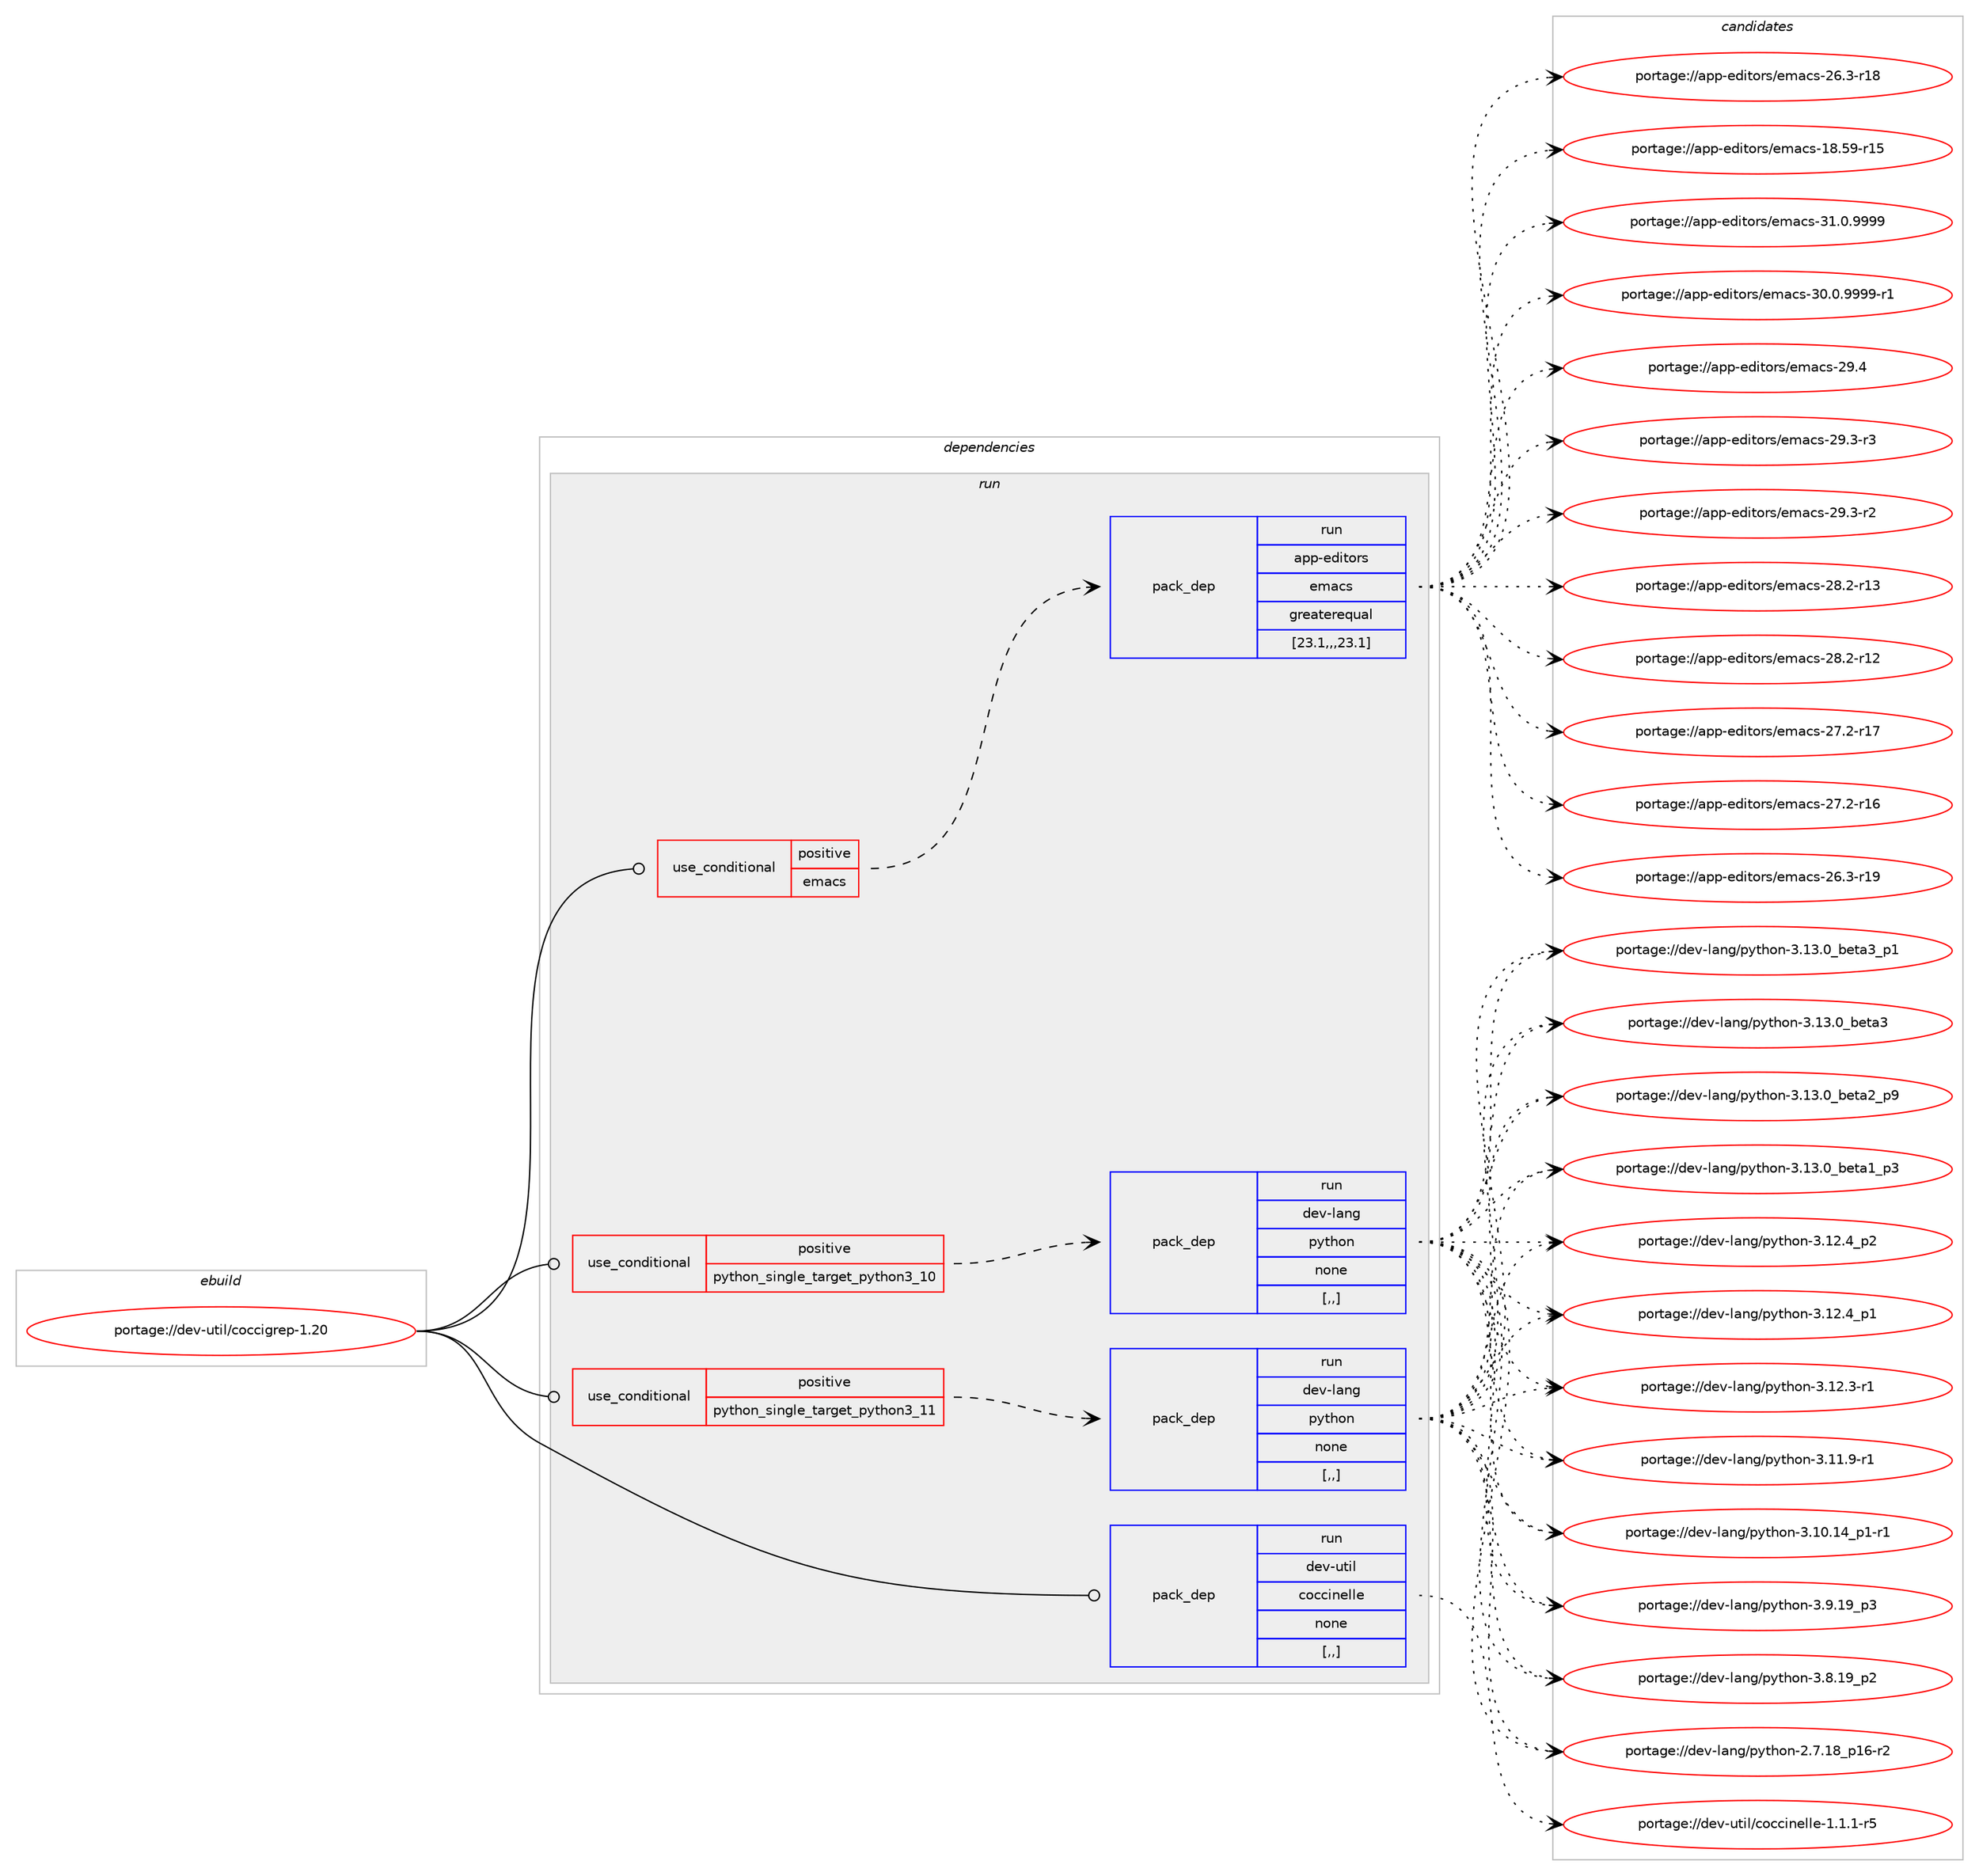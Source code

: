 digraph prolog {

# *************
# Graph options
# *************

newrank=true;
concentrate=true;
compound=true;
graph [rankdir=LR,fontname=Helvetica,fontsize=10,ranksep=1.5];#, ranksep=2.5, nodesep=0.2];
edge  [arrowhead=vee];
node  [fontname=Helvetica,fontsize=10];

# **********
# The ebuild
# **********

subgraph cluster_leftcol {
color=gray;
label=<<i>ebuild</i>>;
id [label="portage://dev-util/coccigrep-1.20", color=red, width=4, href="../dev-util/coccigrep-1.20.svg"];
}

# ****************
# The dependencies
# ****************

subgraph cluster_midcol {
color=gray;
label=<<i>dependencies</i>>;
subgraph cluster_compile {
fillcolor="#eeeeee";
style=filled;
label=<<i>compile</i>>;
}
subgraph cluster_compileandrun {
fillcolor="#eeeeee";
style=filled;
label=<<i>compile and run</i>>;
}
subgraph cluster_run {
fillcolor="#eeeeee";
style=filled;
label=<<i>run</i>>;
subgraph cond59298 {
dependency211191 [label=<<TABLE BORDER="0" CELLBORDER="1" CELLSPACING="0" CELLPADDING="4"><TR><TD ROWSPAN="3" CELLPADDING="10">use_conditional</TD></TR><TR><TD>positive</TD></TR><TR><TD>emacs</TD></TR></TABLE>>, shape=none, color=red];
subgraph pack150475 {
dependency211192 [label=<<TABLE BORDER="0" CELLBORDER="1" CELLSPACING="0" CELLPADDING="4" WIDTH="220"><TR><TD ROWSPAN="6" CELLPADDING="30">pack_dep</TD></TR><TR><TD WIDTH="110">run</TD></TR><TR><TD>app-editors</TD></TR><TR><TD>emacs</TD></TR><TR><TD>greaterequal</TD></TR><TR><TD>[23.1,,,23.1]</TD></TR></TABLE>>, shape=none, color=blue];
}
dependency211191:e -> dependency211192:w [weight=20,style="dashed",arrowhead="vee"];
}
id:e -> dependency211191:w [weight=20,style="solid",arrowhead="odot"];
subgraph cond59299 {
dependency211193 [label=<<TABLE BORDER="0" CELLBORDER="1" CELLSPACING="0" CELLPADDING="4"><TR><TD ROWSPAN="3" CELLPADDING="10">use_conditional</TD></TR><TR><TD>positive</TD></TR><TR><TD>python_single_target_python3_10</TD></TR></TABLE>>, shape=none, color=red];
subgraph pack150476 {
dependency211194 [label=<<TABLE BORDER="0" CELLBORDER="1" CELLSPACING="0" CELLPADDING="4" WIDTH="220"><TR><TD ROWSPAN="6" CELLPADDING="30">pack_dep</TD></TR><TR><TD WIDTH="110">run</TD></TR><TR><TD>dev-lang</TD></TR><TR><TD>python</TD></TR><TR><TD>none</TD></TR><TR><TD>[,,]</TD></TR></TABLE>>, shape=none, color=blue];
}
dependency211193:e -> dependency211194:w [weight=20,style="dashed",arrowhead="vee"];
}
id:e -> dependency211193:w [weight=20,style="solid",arrowhead="odot"];
subgraph cond59300 {
dependency211195 [label=<<TABLE BORDER="0" CELLBORDER="1" CELLSPACING="0" CELLPADDING="4"><TR><TD ROWSPAN="3" CELLPADDING="10">use_conditional</TD></TR><TR><TD>positive</TD></TR><TR><TD>python_single_target_python3_11</TD></TR></TABLE>>, shape=none, color=red];
subgraph pack150477 {
dependency211196 [label=<<TABLE BORDER="0" CELLBORDER="1" CELLSPACING="0" CELLPADDING="4" WIDTH="220"><TR><TD ROWSPAN="6" CELLPADDING="30">pack_dep</TD></TR><TR><TD WIDTH="110">run</TD></TR><TR><TD>dev-lang</TD></TR><TR><TD>python</TD></TR><TR><TD>none</TD></TR><TR><TD>[,,]</TD></TR></TABLE>>, shape=none, color=blue];
}
dependency211195:e -> dependency211196:w [weight=20,style="dashed",arrowhead="vee"];
}
id:e -> dependency211195:w [weight=20,style="solid",arrowhead="odot"];
subgraph pack150478 {
dependency211197 [label=<<TABLE BORDER="0" CELLBORDER="1" CELLSPACING="0" CELLPADDING="4" WIDTH="220"><TR><TD ROWSPAN="6" CELLPADDING="30">pack_dep</TD></TR><TR><TD WIDTH="110">run</TD></TR><TR><TD>dev-util</TD></TR><TR><TD>coccinelle</TD></TR><TR><TD>none</TD></TR><TR><TD>[,,]</TD></TR></TABLE>>, shape=none, color=blue];
}
id:e -> dependency211197:w [weight=20,style="solid",arrowhead="odot"];
}
}

# **************
# The candidates
# **************

subgraph cluster_choices {
rank=same;
color=gray;
label=<<i>candidates</i>>;

subgraph choice150475 {
color=black;
nodesep=1;
choice971121124510110010511611111411547101109979911545514946484657575757 [label="portage://app-editors/emacs-31.0.9999", color=red, width=4,href="../app-editors/emacs-31.0.9999.svg"];
choice9711211245101100105116111114115471011099799115455148464846575757574511449 [label="portage://app-editors/emacs-30.0.9999-r1", color=red, width=4,href="../app-editors/emacs-30.0.9999-r1.svg"];
choice97112112451011001051161111141154710110997991154550574652 [label="portage://app-editors/emacs-29.4", color=red, width=4,href="../app-editors/emacs-29.4.svg"];
choice971121124510110010511611111411547101109979911545505746514511451 [label="portage://app-editors/emacs-29.3-r3", color=red, width=4,href="../app-editors/emacs-29.3-r3.svg"];
choice971121124510110010511611111411547101109979911545505746514511450 [label="portage://app-editors/emacs-29.3-r2", color=red, width=4,href="../app-editors/emacs-29.3-r2.svg"];
choice97112112451011001051161111141154710110997991154550564650451144951 [label="portage://app-editors/emacs-28.2-r13", color=red, width=4,href="../app-editors/emacs-28.2-r13.svg"];
choice97112112451011001051161111141154710110997991154550564650451144950 [label="portage://app-editors/emacs-28.2-r12", color=red, width=4,href="../app-editors/emacs-28.2-r12.svg"];
choice97112112451011001051161111141154710110997991154550554650451144955 [label="portage://app-editors/emacs-27.2-r17", color=red, width=4,href="../app-editors/emacs-27.2-r17.svg"];
choice97112112451011001051161111141154710110997991154550554650451144954 [label="portage://app-editors/emacs-27.2-r16", color=red, width=4,href="../app-editors/emacs-27.2-r16.svg"];
choice97112112451011001051161111141154710110997991154550544651451144957 [label="portage://app-editors/emacs-26.3-r19", color=red, width=4,href="../app-editors/emacs-26.3-r19.svg"];
choice97112112451011001051161111141154710110997991154550544651451144956 [label="portage://app-editors/emacs-26.3-r18", color=red, width=4,href="../app-editors/emacs-26.3-r18.svg"];
choice9711211245101100105116111114115471011099799115454956465357451144953 [label="portage://app-editors/emacs-18.59-r15", color=red, width=4,href="../app-editors/emacs-18.59-r15.svg"];
dependency211192:e -> choice971121124510110010511611111411547101109979911545514946484657575757:w [style=dotted,weight="100"];
dependency211192:e -> choice9711211245101100105116111114115471011099799115455148464846575757574511449:w [style=dotted,weight="100"];
dependency211192:e -> choice97112112451011001051161111141154710110997991154550574652:w [style=dotted,weight="100"];
dependency211192:e -> choice971121124510110010511611111411547101109979911545505746514511451:w [style=dotted,weight="100"];
dependency211192:e -> choice971121124510110010511611111411547101109979911545505746514511450:w [style=dotted,weight="100"];
dependency211192:e -> choice97112112451011001051161111141154710110997991154550564650451144951:w [style=dotted,weight="100"];
dependency211192:e -> choice97112112451011001051161111141154710110997991154550564650451144950:w [style=dotted,weight="100"];
dependency211192:e -> choice97112112451011001051161111141154710110997991154550554650451144955:w [style=dotted,weight="100"];
dependency211192:e -> choice97112112451011001051161111141154710110997991154550554650451144954:w [style=dotted,weight="100"];
dependency211192:e -> choice97112112451011001051161111141154710110997991154550544651451144957:w [style=dotted,weight="100"];
dependency211192:e -> choice97112112451011001051161111141154710110997991154550544651451144956:w [style=dotted,weight="100"];
dependency211192:e -> choice9711211245101100105116111114115471011099799115454956465357451144953:w [style=dotted,weight="100"];
}
subgraph choice150476 {
color=black;
nodesep=1;
choice10010111845108971101034711212111610411111045514649514648959810111697519511249 [label="portage://dev-lang/python-3.13.0_beta3_p1", color=red, width=4,href="../dev-lang/python-3.13.0_beta3_p1.svg"];
choice1001011184510897110103471121211161041111104551464951464895981011169751 [label="portage://dev-lang/python-3.13.0_beta3", color=red, width=4,href="../dev-lang/python-3.13.0_beta3.svg"];
choice10010111845108971101034711212111610411111045514649514648959810111697509511257 [label="portage://dev-lang/python-3.13.0_beta2_p9", color=red, width=4,href="../dev-lang/python-3.13.0_beta2_p9.svg"];
choice10010111845108971101034711212111610411111045514649514648959810111697499511251 [label="portage://dev-lang/python-3.13.0_beta1_p3", color=red, width=4,href="../dev-lang/python-3.13.0_beta1_p3.svg"];
choice100101118451089711010347112121116104111110455146495046529511250 [label="portage://dev-lang/python-3.12.4_p2", color=red, width=4,href="../dev-lang/python-3.12.4_p2.svg"];
choice100101118451089711010347112121116104111110455146495046529511249 [label="portage://dev-lang/python-3.12.4_p1", color=red, width=4,href="../dev-lang/python-3.12.4_p1.svg"];
choice100101118451089711010347112121116104111110455146495046514511449 [label="portage://dev-lang/python-3.12.3-r1", color=red, width=4,href="../dev-lang/python-3.12.3-r1.svg"];
choice100101118451089711010347112121116104111110455146494946574511449 [label="portage://dev-lang/python-3.11.9-r1", color=red, width=4,href="../dev-lang/python-3.11.9-r1.svg"];
choice100101118451089711010347112121116104111110455146494846495295112494511449 [label="portage://dev-lang/python-3.10.14_p1-r1", color=red, width=4,href="../dev-lang/python-3.10.14_p1-r1.svg"];
choice100101118451089711010347112121116104111110455146574649579511251 [label="portage://dev-lang/python-3.9.19_p3", color=red, width=4,href="../dev-lang/python-3.9.19_p3.svg"];
choice100101118451089711010347112121116104111110455146564649579511250 [label="portage://dev-lang/python-3.8.19_p2", color=red, width=4,href="../dev-lang/python-3.8.19_p2.svg"];
choice100101118451089711010347112121116104111110455046554649569511249544511450 [label="portage://dev-lang/python-2.7.18_p16-r2", color=red, width=4,href="../dev-lang/python-2.7.18_p16-r2.svg"];
dependency211194:e -> choice10010111845108971101034711212111610411111045514649514648959810111697519511249:w [style=dotted,weight="100"];
dependency211194:e -> choice1001011184510897110103471121211161041111104551464951464895981011169751:w [style=dotted,weight="100"];
dependency211194:e -> choice10010111845108971101034711212111610411111045514649514648959810111697509511257:w [style=dotted,weight="100"];
dependency211194:e -> choice10010111845108971101034711212111610411111045514649514648959810111697499511251:w [style=dotted,weight="100"];
dependency211194:e -> choice100101118451089711010347112121116104111110455146495046529511250:w [style=dotted,weight="100"];
dependency211194:e -> choice100101118451089711010347112121116104111110455146495046529511249:w [style=dotted,weight="100"];
dependency211194:e -> choice100101118451089711010347112121116104111110455146495046514511449:w [style=dotted,weight="100"];
dependency211194:e -> choice100101118451089711010347112121116104111110455146494946574511449:w [style=dotted,weight="100"];
dependency211194:e -> choice100101118451089711010347112121116104111110455146494846495295112494511449:w [style=dotted,weight="100"];
dependency211194:e -> choice100101118451089711010347112121116104111110455146574649579511251:w [style=dotted,weight="100"];
dependency211194:e -> choice100101118451089711010347112121116104111110455146564649579511250:w [style=dotted,weight="100"];
dependency211194:e -> choice100101118451089711010347112121116104111110455046554649569511249544511450:w [style=dotted,weight="100"];
}
subgraph choice150477 {
color=black;
nodesep=1;
choice10010111845108971101034711212111610411111045514649514648959810111697519511249 [label="portage://dev-lang/python-3.13.0_beta3_p1", color=red, width=4,href="../dev-lang/python-3.13.0_beta3_p1.svg"];
choice1001011184510897110103471121211161041111104551464951464895981011169751 [label="portage://dev-lang/python-3.13.0_beta3", color=red, width=4,href="../dev-lang/python-3.13.0_beta3.svg"];
choice10010111845108971101034711212111610411111045514649514648959810111697509511257 [label="portage://dev-lang/python-3.13.0_beta2_p9", color=red, width=4,href="../dev-lang/python-3.13.0_beta2_p9.svg"];
choice10010111845108971101034711212111610411111045514649514648959810111697499511251 [label="portage://dev-lang/python-3.13.0_beta1_p3", color=red, width=4,href="../dev-lang/python-3.13.0_beta1_p3.svg"];
choice100101118451089711010347112121116104111110455146495046529511250 [label="portage://dev-lang/python-3.12.4_p2", color=red, width=4,href="../dev-lang/python-3.12.4_p2.svg"];
choice100101118451089711010347112121116104111110455146495046529511249 [label="portage://dev-lang/python-3.12.4_p1", color=red, width=4,href="../dev-lang/python-3.12.4_p1.svg"];
choice100101118451089711010347112121116104111110455146495046514511449 [label="portage://dev-lang/python-3.12.3-r1", color=red, width=4,href="../dev-lang/python-3.12.3-r1.svg"];
choice100101118451089711010347112121116104111110455146494946574511449 [label="portage://dev-lang/python-3.11.9-r1", color=red, width=4,href="../dev-lang/python-3.11.9-r1.svg"];
choice100101118451089711010347112121116104111110455146494846495295112494511449 [label="portage://dev-lang/python-3.10.14_p1-r1", color=red, width=4,href="../dev-lang/python-3.10.14_p1-r1.svg"];
choice100101118451089711010347112121116104111110455146574649579511251 [label="portage://dev-lang/python-3.9.19_p3", color=red, width=4,href="../dev-lang/python-3.9.19_p3.svg"];
choice100101118451089711010347112121116104111110455146564649579511250 [label="portage://dev-lang/python-3.8.19_p2", color=red, width=4,href="../dev-lang/python-3.8.19_p2.svg"];
choice100101118451089711010347112121116104111110455046554649569511249544511450 [label="portage://dev-lang/python-2.7.18_p16-r2", color=red, width=4,href="../dev-lang/python-2.7.18_p16-r2.svg"];
dependency211196:e -> choice10010111845108971101034711212111610411111045514649514648959810111697519511249:w [style=dotted,weight="100"];
dependency211196:e -> choice1001011184510897110103471121211161041111104551464951464895981011169751:w [style=dotted,weight="100"];
dependency211196:e -> choice10010111845108971101034711212111610411111045514649514648959810111697509511257:w [style=dotted,weight="100"];
dependency211196:e -> choice10010111845108971101034711212111610411111045514649514648959810111697499511251:w [style=dotted,weight="100"];
dependency211196:e -> choice100101118451089711010347112121116104111110455146495046529511250:w [style=dotted,weight="100"];
dependency211196:e -> choice100101118451089711010347112121116104111110455146495046529511249:w [style=dotted,weight="100"];
dependency211196:e -> choice100101118451089711010347112121116104111110455146495046514511449:w [style=dotted,weight="100"];
dependency211196:e -> choice100101118451089711010347112121116104111110455146494946574511449:w [style=dotted,weight="100"];
dependency211196:e -> choice100101118451089711010347112121116104111110455146494846495295112494511449:w [style=dotted,weight="100"];
dependency211196:e -> choice100101118451089711010347112121116104111110455146574649579511251:w [style=dotted,weight="100"];
dependency211196:e -> choice100101118451089711010347112121116104111110455146564649579511250:w [style=dotted,weight="100"];
dependency211196:e -> choice100101118451089711010347112121116104111110455046554649569511249544511450:w [style=dotted,weight="100"];
}
subgraph choice150478 {
color=black;
nodesep=1;
choice10010111845117116105108479911199991051101011081081014549464946494511453 [label="portage://dev-util/coccinelle-1.1.1-r5", color=red, width=4,href="../dev-util/coccinelle-1.1.1-r5.svg"];
dependency211197:e -> choice10010111845117116105108479911199991051101011081081014549464946494511453:w [style=dotted,weight="100"];
}
}

}
